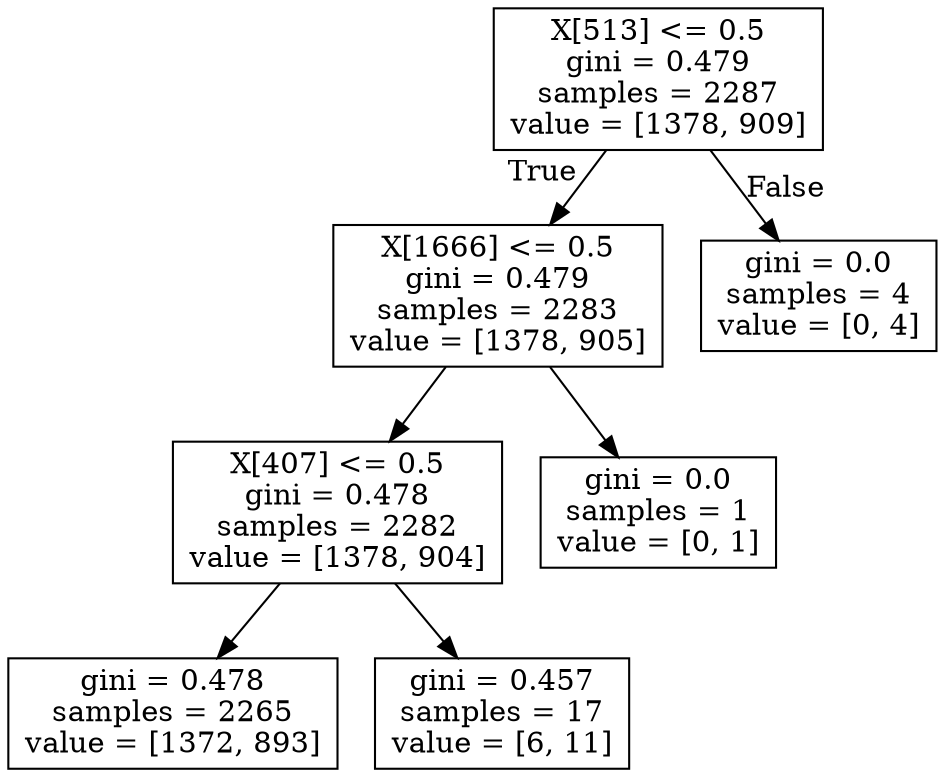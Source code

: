 digraph Tree {
node [shape=box] ;
0 [label="X[513] <= 0.5\ngini = 0.479\nsamples = 2287\nvalue = [1378, 909]"] ;
1 [label="X[1666] <= 0.5\ngini = 0.479\nsamples = 2283\nvalue = [1378, 905]"] ;
0 -> 1 [labeldistance=2.5, labelangle=45, headlabel="True"] ;
2 [label="X[407] <= 0.5\ngini = 0.478\nsamples = 2282\nvalue = [1378, 904]"] ;
1 -> 2 ;
3 [label="gini = 0.478\nsamples = 2265\nvalue = [1372, 893]"] ;
2 -> 3 ;
4 [label="gini = 0.457\nsamples = 17\nvalue = [6, 11]"] ;
2 -> 4 ;
5 [label="gini = 0.0\nsamples = 1\nvalue = [0, 1]"] ;
1 -> 5 ;
6 [label="gini = 0.0\nsamples = 4\nvalue = [0, 4]"] ;
0 -> 6 [labeldistance=2.5, labelangle=-45, headlabel="False"] ;
}